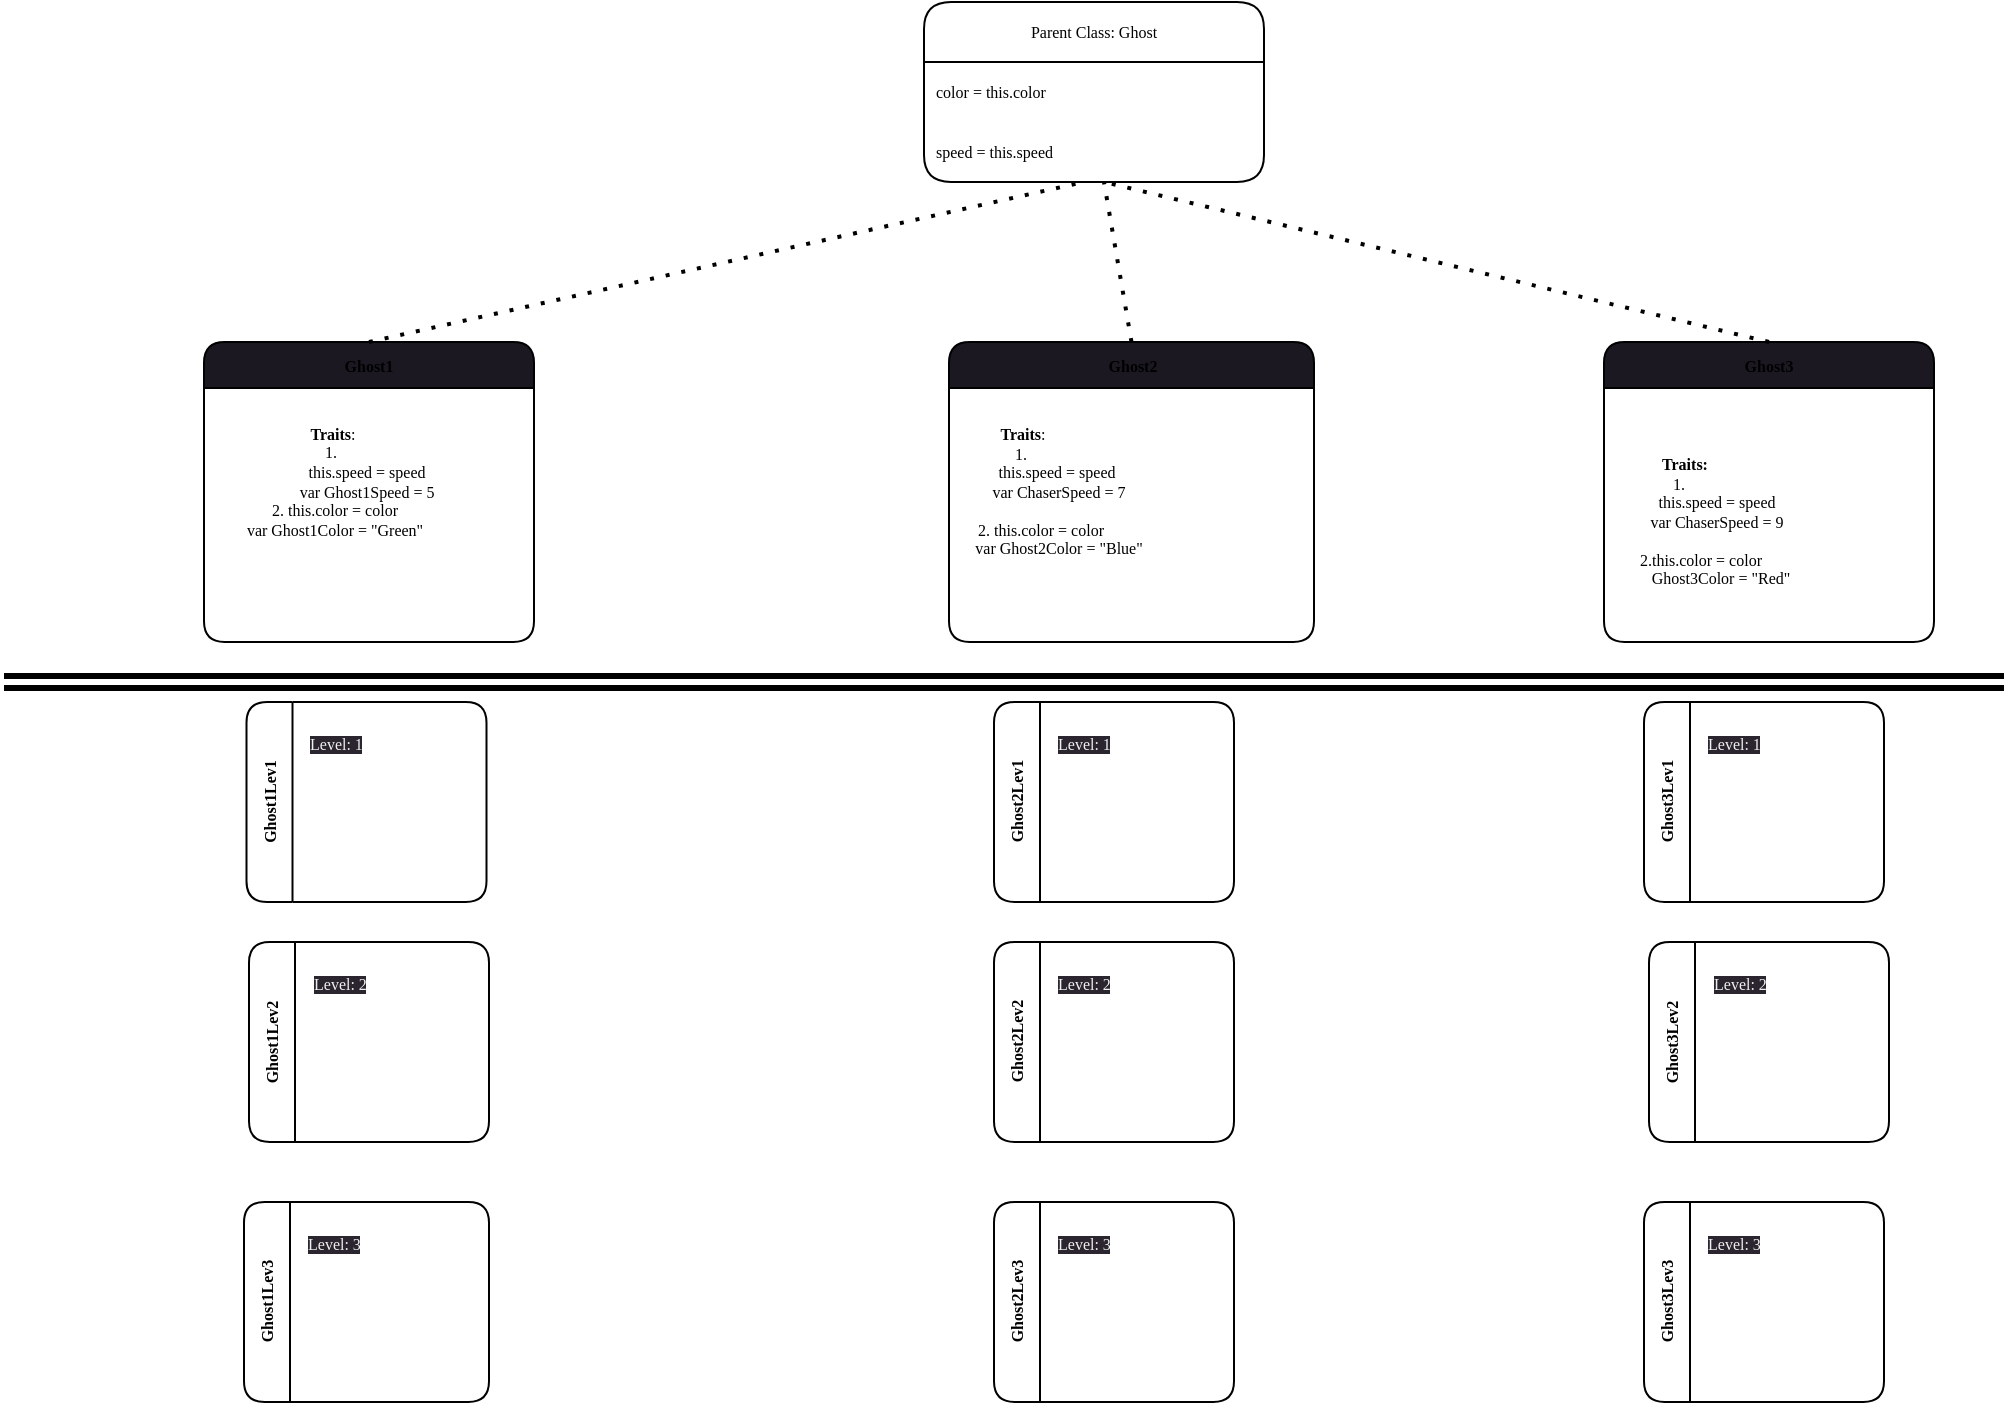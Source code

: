 <mxfile>
    <diagram id="3hkoi7SlH17F2ftz7Re7" name="Page-1">
        <mxGraphModel dx="1597" dy="1527" grid="1" gridSize="10" guides="1" tooltips="1" connect="1" arrows="1" fold="1" page="1" pageScale="1" pageWidth="850" pageHeight="1100" math="0" shadow="0">
            <root>
                <mxCell id="0"/>
                <mxCell id="1" parent="0"/>
                <mxCell id="19" value="Parent Class: Ghost" style="swimlane;fontStyle=0;childLayout=stackLayout;horizontal=1;startSize=30;horizontalStack=0;resizeParent=1;resizeParentMax=0;resizeLast=0;collapsible=1;marginBottom=0;whiteSpace=wrap;html=1;rounded=1;shadow=0;glass=0;fontFamily=Lucida Console;fontSize=8;swimlaneFillColor=default;" parent="1" vertex="1">
                    <mxGeometry x="280" y="-240" width="170" height="90" as="geometry"/>
                </mxCell>
                <mxCell id="20" value="color = this.color&lt;br&gt;" style="text;strokeColor=none;fillColor=none;align=left;verticalAlign=middle;spacingLeft=4;spacingRight=4;overflow=hidden;points=[[0,0.5],[1,0.5]];portConstraint=eastwest;rotatable=0;whiteSpace=wrap;html=1;rounded=1;shadow=0;glass=0;fontFamily=Lucida Console;fontSize=8;" parent="19" vertex="1">
                    <mxGeometry y="30" width="170" height="30" as="geometry"/>
                </mxCell>
                <mxCell id="21" value="speed = this.speed" style="text;strokeColor=none;fillColor=none;align=left;verticalAlign=middle;spacingLeft=4;spacingRight=4;overflow=hidden;points=[[0,0.5],[1,0.5]];portConstraint=eastwest;rotatable=0;whiteSpace=wrap;html=1;rounded=1;shadow=0;glass=0;fontFamily=Lucida Console;fontSize=8;" parent="19" vertex="1">
                    <mxGeometry y="60" width="170" height="30" as="geometry"/>
                </mxCell>
                <mxCell id="23" value="Ghost1Lev1" style="swimlane;horizontal=0;whiteSpace=wrap;html=1;rounded=1;shadow=0;glass=0;fontFamily=Lucida Console;fontSize=8;" parent="1" vertex="1">
                    <mxGeometry x="-58.75" y="110" width="120" height="100" as="geometry"/>
                </mxCell>
                <mxCell id="37" value="&lt;span style=&quot;color: rgb(240, 240, 240); font-family: &amp;quot;Lucida Console&amp;quot;; font-size: 8px; font-style: normal; font-variant-ligatures: normal; font-variant-caps: normal; font-weight: 400; letter-spacing: normal; orphans: 2; text-align: center; text-indent: 0px; text-transform: none; widows: 2; word-spacing: 0px; -webkit-text-stroke-width: 0px; background-color: rgb(42, 37, 47); text-decoration-thickness: initial; text-decoration-style: initial; text-decoration-color: initial; float: none; display: inline !important;&quot;&gt;Level: 1&lt;/span&gt;" style="text;whiteSpace=wrap;html=1;fontSize=8;fontFamily=Lucida Console;rounded=1;" parent="23" vertex="1">
                    <mxGeometry x="30" y="10" width="90" height="30" as="geometry"/>
                </mxCell>
                <mxCell id="24" value="Ghost1Lev2" style="swimlane;horizontal=0;whiteSpace=wrap;html=1;rounded=1;shadow=0;glass=0;fontFamily=Lucida Console;fontSize=8;" parent="1" vertex="1">
                    <mxGeometry x="-57.5" y="230" width="120" height="100" as="geometry"/>
                </mxCell>
                <mxCell id="38" value="&lt;span style=&quot;color: rgb(240, 240, 240); font-family: &amp;quot;Lucida Console&amp;quot;; font-size: 8px; font-style: normal; font-variant-ligatures: normal; font-variant-caps: normal; font-weight: 400; letter-spacing: normal; orphans: 2; text-align: center; text-indent: 0px; text-transform: none; widows: 2; word-spacing: 0px; -webkit-text-stroke-width: 0px; background-color: rgb(42, 37, 47); text-decoration-thickness: initial; text-decoration-style: initial; text-decoration-color: initial; float: none; display: inline !important;&quot;&gt;Level: 2&lt;/span&gt;" style="text;whiteSpace=wrap;html=1;fontSize=8;fontFamily=Lucida Console;rounded=1;" parent="24" vertex="1">
                    <mxGeometry x="30" y="10" width="90" height="30" as="geometry"/>
                </mxCell>
                <mxCell id="25" value="Ghost1Lev3" style="swimlane;horizontal=0;whiteSpace=wrap;html=1;rounded=1;shadow=0;glass=0;fontFamily=Lucida Console;fontSize=8;startSize=23;" parent="1" vertex="1">
                    <mxGeometry x="-60" y="360" width="122.5" height="100" as="geometry"/>
                </mxCell>
                <mxCell id="39" value="&lt;span style=&quot;color: rgb(240, 240, 240); font-family: &amp;quot;Lucida Console&amp;quot;; font-size: 8px; font-style: normal; font-variant-ligatures: normal; font-variant-caps: normal; font-weight: 400; letter-spacing: normal; orphans: 2; text-align: center; text-indent: 0px; text-transform: none; widows: 2; word-spacing: 0px; -webkit-text-stroke-width: 0px; background-color: rgb(42, 37, 47); text-decoration-thickness: initial; text-decoration-style: initial; text-decoration-color: initial; float: none; display: inline !important;&quot;&gt;Level: 3&lt;/span&gt;" style="text;whiteSpace=wrap;html=1;fontSize=8;fontFamily=Lucida Console;rounded=1;" parent="25" vertex="1">
                    <mxGeometry x="30" y="10" width="90" height="30" as="geometry"/>
                </mxCell>
                <mxCell id="31" value="Ghost1" style="swimlane;whiteSpace=wrap;html=1;rounded=1;shadow=0;glass=0;fontFamily=Lucida Console;fontSize=8;fillColor=#1b1821;swimlaneFillColor=default;gradientColor=none;" parent="1" vertex="1">
                    <mxGeometry x="-80" y="-70" width="165" height="150" as="geometry"/>
                </mxCell>
                <mxCell id="33" value="&lt;b&gt;Traits&lt;/b&gt;:&amp;nbsp;&lt;br&gt;1.&amp;nbsp;&amp;nbsp;&lt;br&gt;&lt;span style=&quot;white-space: pre;&quot;&gt;&#9;&lt;span style=&quot;white-space: pre;&quot;&gt;&#9;&lt;/span&gt;&lt;/span&gt;this.speed = speed&lt;br&gt;&lt;span style=&quot;white-space: pre;&quot;&gt;&#9;&lt;/span&gt;&lt;span style=&quot;white-space: pre;&quot;&gt;&#9;&lt;/span&gt;var Ghost1Speed = 5&lt;br&gt;2. this.color = color&lt;br&gt;var Ghost1Color = &quot;Green&quot;" style="text;html=1;align=center;verticalAlign=middle;resizable=0;points=[];autosize=1;strokeColor=none;fillColor=none;fontSize=8;fontFamily=Lucida Console;rounded=1;" parent="31" vertex="1">
                    <mxGeometry x="-30" y="35" width="190" height="70" as="geometry"/>
                </mxCell>
                <mxCell id="40" value="Ghost2" style="swimlane;whiteSpace=wrap;html=1;rounded=1;shadow=0;glass=0;fontFamily=Lucida Console;fontSize=8;fillColor=#1b1821;swimlaneFillColor=default;gradientColor=none;" parent="1" vertex="1">
                    <mxGeometry x="292.5" y="-70" width="182.5" height="150" as="geometry"/>
                </mxCell>
                <mxCell id="41" value="&lt;b&gt;Traits&lt;/b&gt;:&amp;nbsp;&lt;br&gt;1.&amp;nbsp;&amp;nbsp;&lt;br&gt;&lt;span style=&quot;white-space: pre;&quot;&gt;&#9;&lt;span style=&quot;white-space: pre;&quot;&gt;&#9;&lt;/span&gt;&lt;/span&gt;this.speed = speed&lt;br&gt;&lt;span style=&quot;white-space: pre;&quot;&gt;&#9;&lt;/span&gt;&lt;span style=&quot;white-space: pre;&quot;&gt;&#9;&lt;/span&gt;&amp;nbsp;var ChaserSpeed = 7&lt;br&gt;&lt;br&gt;&lt;span style=&quot;white-space: pre;&quot;&gt;&#9;&lt;/span&gt;2. this.color = color&lt;br&gt;&lt;span style=&quot;white-space: pre;&quot;&gt;&#9;&lt;/span&gt;&lt;span style=&quot;white-space: pre;&quot;&gt;&#9;&lt;/span&gt;&lt;span style=&quot;white-space: pre;&quot;&gt;&#9;&lt;/span&gt;var Ghost2Color = &quot;Blue&quot;&amp;nbsp; &amp;nbsp; &amp;nbsp; &amp;nbsp;" style="text;html=1;align=center;verticalAlign=middle;resizable=0;points=[];autosize=1;strokeColor=none;fillColor=none;fontSize=8;fontFamily=Lucida Console;rounded=1;" parent="40" vertex="1">
                    <mxGeometry x="-107.5" y="35" width="290" height="80" as="geometry"/>
                </mxCell>
                <mxCell id="43" value="Ghost3" style="swimlane;whiteSpace=wrap;html=1;rounded=1;shadow=0;glass=0;fontFamily=Lucida Console;fontSize=8;fillColor=#1b1821;swimlaneFillColor=default;gradientColor=none;startSize=23;" parent="1" vertex="1">
                    <mxGeometry x="620" y="-70" width="165" height="150" as="geometry"/>
                </mxCell>
                <mxCell id="44" value="&lt;b&gt;Traits:&lt;br&gt;&lt;/b&gt;1.&amp;nbsp;&amp;nbsp;&amp;nbsp;&lt;br&gt;&lt;span style=&quot;white-space: pre;&quot;&gt;&#9;&lt;span style=&quot;white-space: pre;&quot;&gt;&#9;&lt;/span&gt;&lt;/span&gt;this.speed = speed&lt;br&gt;&lt;span style=&quot;white-space: pre;&quot;&gt;&#9;&lt;/span&gt;&lt;span style=&quot;white-space: pre;&quot;&gt;&#9;&lt;/span&gt;var ChaserSpeed = 9&lt;br&gt;&lt;br&gt;&lt;span style=&quot;white-space: pre;&quot;&gt;&#9;&lt;/span&gt;2.this.color = color&lt;br&gt;&lt;span style=&quot;white-space: pre;&quot;&gt;&#9;&lt;/span&gt;&lt;span style=&quot;white-space: pre;&quot;&gt;&#9;&lt;/span&gt;&amp;nbsp; Ghost3Color = &quot;Red&quot;" style="text;html=1;align=center;verticalAlign=middle;resizable=0;points=[];autosize=1;strokeColor=none;fillColor=none;fontSize=8;fontFamily=Lucida Console;rounded=1;" parent="43" vertex="1">
                    <mxGeometry x="-60" y="50" width="200" height="80" as="geometry"/>
                </mxCell>
                <mxCell id="47" value="Ghost2Lev2" style="swimlane;horizontal=0;whiteSpace=wrap;html=1;rounded=1;shadow=0;glass=0;fontFamily=Lucida Console;fontSize=8;" parent="1" vertex="1">
                    <mxGeometry x="315" y="230" width="120" height="100" as="geometry"/>
                </mxCell>
                <mxCell id="48" value="&lt;span style=&quot;color: rgb(240, 240, 240); font-family: &amp;quot;Lucida Console&amp;quot;; font-size: 8px; font-style: normal; font-variant-ligatures: normal; font-variant-caps: normal; font-weight: 400; letter-spacing: normal; orphans: 2; text-align: center; text-indent: 0px; text-transform: none; widows: 2; word-spacing: 0px; -webkit-text-stroke-width: 0px; background-color: rgb(42, 37, 47); text-decoration-thickness: initial; text-decoration-style: initial; text-decoration-color: initial; float: none; display: inline !important;&quot;&gt;Level: 2&lt;/span&gt;" style="text;whiteSpace=wrap;html=1;fontSize=8;fontFamily=Lucida Console;rounded=1;" parent="47" vertex="1">
                    <mxGeometry x="30" y="10" width="90" height="30" as="geometry"/>
                </mxCell>
                <mxCell id="49" value="Ghost2Lev1" style="swimlane;horizontal=0;whiteSpace=wrap;html=1;rounded=1;shadow=0;glass=0;fontFamily=Lucida Console;fontSize=8;" parent="1" vertex="1">
                    <mxGeometry x="315" y="110" width="120" height="100" as="geometry"/>
                </mxCell>
                <mxCell id="50" value="&lt;span style=&quot;color: rgb(240, 240, 240); font-family: &amp;quot;Lucida Console&amp;quot;; font-size: 8px; font-style: normal; font-variant-ligatures: normal; font-variant-caps: normal; font-weight: 400; letter-spacing: normal; orphans: 2; text-align: center; text-indent: 0px; text-transform: none; widows: 2; word-spacing: 0px; -webkit-text-stroke-width: 0px; background-color: rgb(42, 37, 47); text-decoration-thickness: initial; text-decoration-style: initial; text-decoration-color: initial; float: none; display: inline !important;&quot;&gt;Level: 1&lt;/span&gt;" style="text;whiteSpace=wrap;html=1;fontSize=8;fontFamily=Lucida Console;rounded=1;" parent="49" vertex="1">
                    <mxGeometry x="30" y="10" width="90" height="30" as="geometry"/>
                </mxCell>
                <mxCell id="51" value="Ghost2Lev3" style="swimlane;horizontal=0;whiteSpace=wrap;html=1;rounded=1;shadow=0;glass=0;fontFamily=Lucida Console;fontSize=8;" parent="1" vertex="1">
                    <mxGeometry x="315" y="360" width="120" height="100" as="geometry"/>
                </mxCell>
                <mxCell id="52" value="&lt;span style=&quot;color: rgb(240, 240, 240); font-family: &amp;quot;Lucida Console&amp;quot;; font-size: 8px; font-style: normal; font-variant-ligatures: normal; font-variant-caps: normal; font-weight: 400; letter-spacing: normal; orphans: 2; text-align: center; text-indent: 0px; text-transform: none; widows: 2; word-spacing: 0px; -webkit-text-stroke-width: 0px; background-color: rgb(42, 37, 47); text-decoration-thickness: initial; text-decoration-style: initial; text-decoration-color: initial; float: none; display: inline !important;&quot;&gt;Level: 3&lt;/span&gt;" style="text;whiteSpace=wrap;html=1;fontSize=8;fontFamily=Lucida Console;rounded=1;" parent="51" vertex="1">
                    <mxGeometry x="30" y="10" width="90" height="30" as="geometry"/>
                </mxCell>
                <mxCell id="55" value="Ghost3Lev1" style="swimlane;horizontal=0;whiteSpace=wrap;html=1;rounded=1;shadow=0;glass=0;fontFamily=Lucida Console;fontSize=8;" parent="1" vertex="1">
                    <mxGeometry x="640" y="110" width="120" height="100" as="geometry"/>
                </mxCell>
                <mxCell id="56" value="&lt;span style=&quot;color: rgb(240, 240, 240); font-family: &amp;quot;Lucida Console&amp;quot;; font-size: 8px; font-style: normal; font-variant-ligatures: normal; font-variant-caps: normal; font-weight: 400; letter-spacing: normal; orphans: 2; text-align: center; text-indent: 0px; text-transform: none; widows: 2; word-spacing: 0px; -webkit-text-stroke-width: 0px; background-color: rgb(42, 37, 47); text-decoration-thickness: initial; text-decoration-style: initial; text-decoration-color: initial; float: none; display: inline !important;&quot;&gt;Level: 1&lt;/span&gt;" style="text;whiteSpace=wrap;html=1;fontSize=8;fontFamily=Lucida Console;rounded=1;" parent="55" vertex="1">
                    <mxGeometry x="30" y="10" width="90" height="30" as="geometry"/>
                </mxCell>
                <mxCell id="57" value="Ghost3Lev2" style="swimlane;horizontal=0;whiteSpace=wrap;html=1;rounded=1;shadow=0;glass=0;fontFamily=Lucida Console;fontSize=8;" parent="1" vertex="1">
                    <mxGeometry x="642.5" y="230" width="120" height="100" as="geometry"/>
                </mxCell>
                <mxCell id="58" value="&lt;span style=&quot;color: rgb(240, 240, 240); font-family: &amp;quot;Lucida Console&amp;quot;; font-size: 8px; font-style: normal; font-variant-ligatures: normal; font-variant-caps: normal; font-weight: 400; letter-spacing: normal; orphans: 2; text-align: center; text-indent: 0px; text-transform: none; widows: 2; word-spacing: 0px; -webkit-text-stroke-width: 0px; background-color: rgb(42, 37, 47); text-decoration-thickness: initial; text-decoration-style: initial; text-decoration-color: initial; float: none; display: inline !important;&quot;&gt;Level: 2&lt;/span&gt;" style="text;whiteSpace=wrap;html=1;fontSize=8;fontFamily=Lucida Console;rounded=1;" parent="57" vertex="1">
                    <mxGeometry x="30" y="10" width="90" height="30" as="geometry"/>
                </mxCell>
                <mxCell id="59" value="Ghost3Lev3" style="swimlane;horizontal=0;whiteSpace=wrap;html=1;rounded=1;shadow=0;glass=0;fontFamily=Lucida Console;fontSize=8;" parent="1" vertex="1">
                    <mxGeometry x="640" y="360" width="120" height="100" as="geometry"/>
                </mxCell>
                <mxCell id="60" value="&lt;span style=&quot;color: rgb(240, 240, 240); font-family: &amp;quot;Lucida Console&amp;quot;; font-size: 8px; font-style: normal; font-variant-ligatures: normal; font-variant-caps: normal; font-weight: 400; letter-spacing: normal; orphans: 2; text-align: center; text-indent: 0px; text-transform: none; widows: 2; word-spacing: 0px; -webkit-text-stroke-width: 0px; background-color: rgb(42, 37, 47); text-decoration-thickness: initial; text-decoration-style: initial; text-decoration-color: initial; float: none; display: inline !important;&quot;&gt;Level: 3&lt;/span&gt;" style="text;whiteSpace=wrap;html=1;fontSize=8;fontFamily=Lucida Console;rounded=1;" parent="59" vertex="1">
                    <mxGeometry x="30" y="10" width="90" height="30" as="geometry"/>
                </mxCell>
                <mxCell id="61" value="" style="edgeStyle=none;orthogonalLoop=1;jettySize=auto;html=1;strokeWidth=3;shape=link;" parent="1" edge="1">
                    <mxGeometry width="80" relative="1" as="geometry">
                        <mxPoint x="-180" y="100" as="sourcePoint"/>
                        <mxPoint x="820" y="100" as="targetPoint"/>
                    </mxGeometry>
                </mxCell>
                <mxCell id="70" value="" style="endArrow=none;dashed=1;html=1;dashPattern=1 3;strokeWidth=2;exitX=0.5;exitY=0;exitDx=0;exitDy=0;" edge="1" parent="1" source="31">
                    <mxGeometry width="50" height="50" relative="1" as="geometry">
                        <mxPoint x="310" y="-100" as="sourcePoint"/>
                        <mxPoint x="360" y="-150" as="targetPoint"/>
                    </mxGeometry>
                </mxCell>
                <mxCell id="71" value="" style="endArrow=none;dashed=1;html=1;dashPattern=1 3;strokeWidth=2;exitX=0.5;exitY=0;exitDx=0;exitDy=0;" edge="1" parent="1" source="40">
                    <mxGeometry width="50" height="50" relative="1" as="geometry">
                        <mxPoint x="12.5" y="-60" as="sourcePoint"/>
                        <mxPoint x="370" y="-150" as="targetPoint"/>
                    </mxGeometry>
                </mxCell>
                <mxCell id="72" value="" style="endArrow=none;dashed=1;html=1;dashPattern=1 3;strokeWidth=2;exitX=0.5;exitY=0;exitDx=0;exitDy=0;" edge="1" parent="1" source="43">
                    <mxGeometry width="50" height="50" relative="1" as="geometry">
                        <mxPoint x="650" y="-90" as="sourcePoint"/>
                        <mxPoint x="370" y="-150" as="targetPoint"/>
                    </mxGeometry>
                </mxCell>
            </root>
        </mxGraphModel>
    </diagram>
</mxfile>